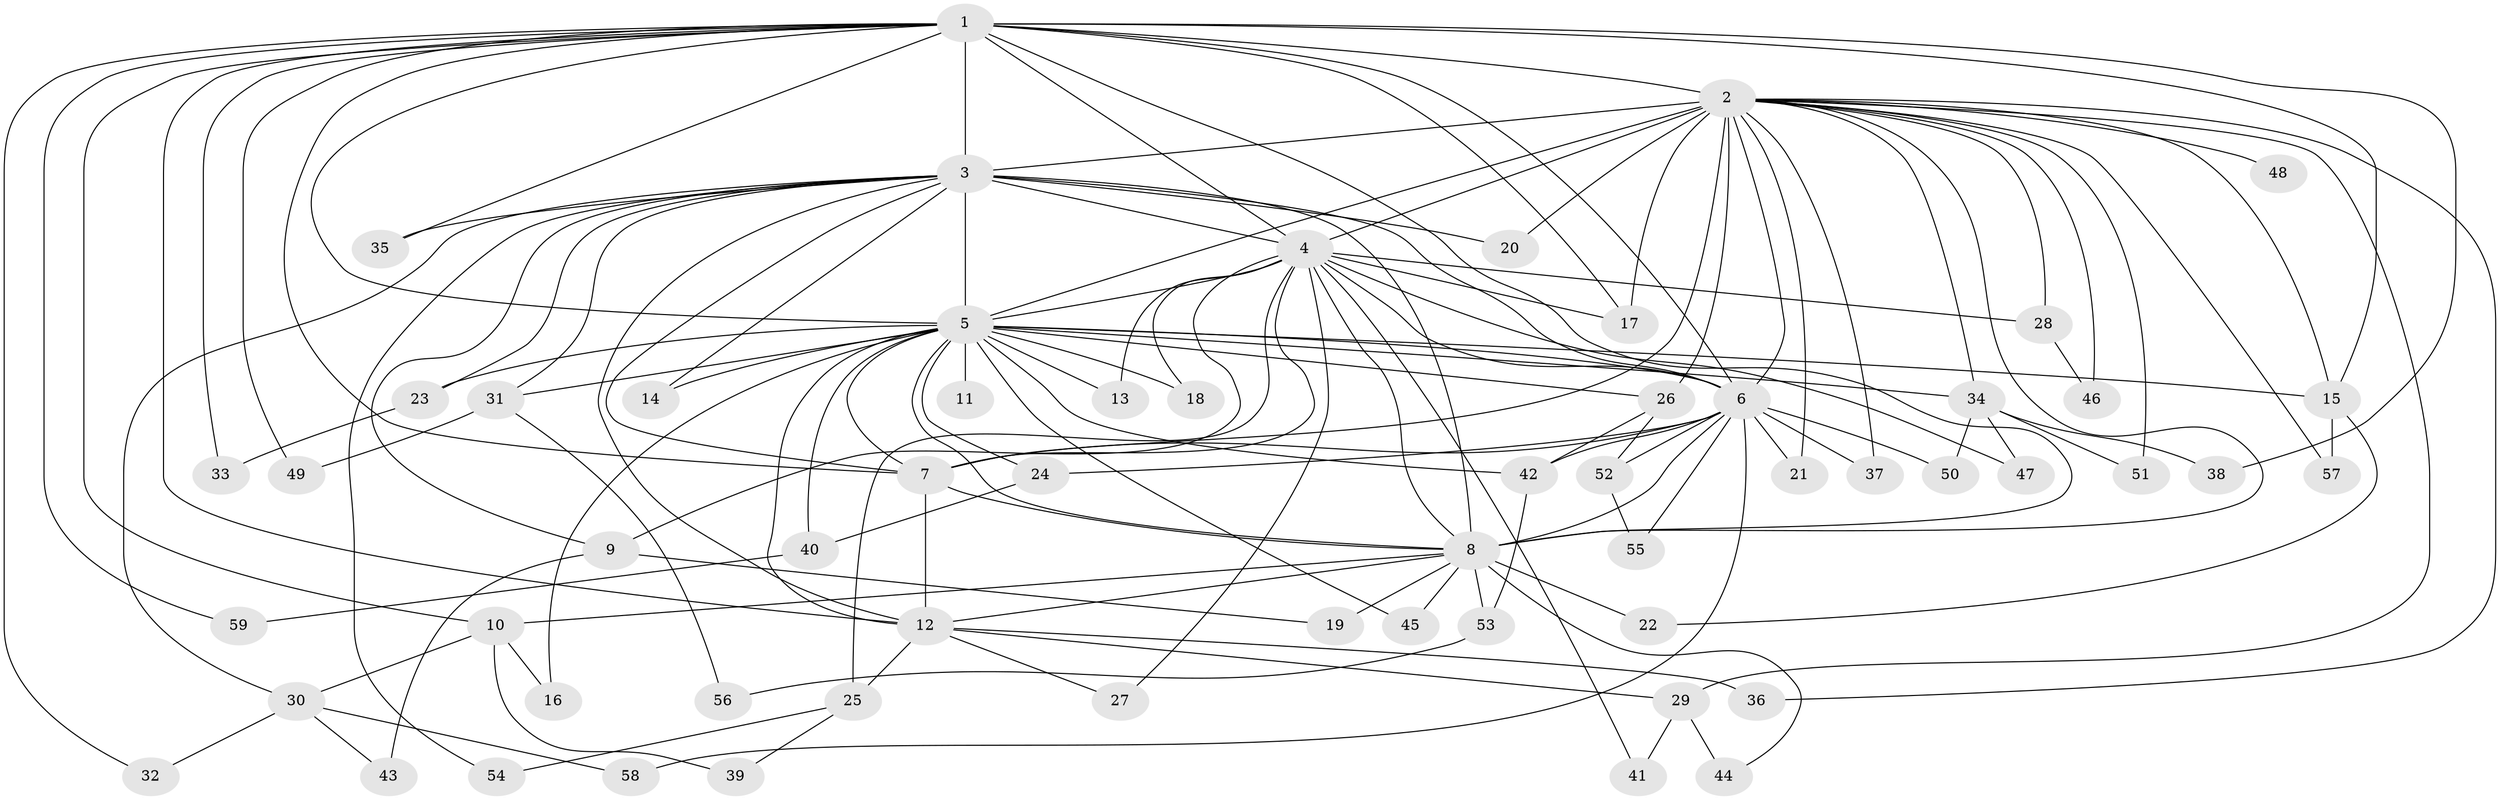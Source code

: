 // original degree distribution, {22: 0.012048192771084338, 15: 0.012048192771084338, 17: 0.03614457831325301, 24: 0.012048192771084338, 19: 0.012048192771084338, 28: 0.012048192771084338, 18: 0.024096385542168676, 4: 0.10843373493975904, 5: 0.03614457831325301, 2: 0.6024096385542169, 3: 0.12048192771084337, 6: 0.012048192771084338}
// Generated by graph-tools (version 1.1) at 2025/49/03/04/25 22:49:44]
// undirected, 59 vertices, 134 edges
graph export_dot {
  node [color=gray90,style=filled];
  1;
  2;
  3;
  4;
  5;
  6;
  7;
  8;
  9;
  10;
  11;
  12;
  13;
  14;
  15;
  16;
  17;
  18;
  19;
  20;
  21;
  22;
  23;
  24;
  25;
  26;
  27;
  28;
  29;
  30;
  31;
  32;
  33;
  34;
  35;
  36;
  37;
  38;
  39;
  40;
  41;
  42;
  43;
  44;
  45;
  46;
  47;
  48;
  49;
  50;
  51;
  52;
  53;
  54;
  55;
  56;
  57;
  58;
  59;
  1 -- 2 [weight=2.0];
  1 -- 3 [weight=3.0];
  1 -- 4 [weight=1.0];
  1 -- 5 [weight=2.0];
  1 -- 6 [weight=1.0];
  1 -- 7 [weight=1.0];
  1 -- 8 [weight=1.0];
  1 -- 10 [weight=1.0];
  1 -- 12 [weight=1.0];
  1 -- 15 [weight=2.0];
  1 -- 17 [weight=1.0];
  1 -- 32 [weight=1.0];
  1 -- 33 [weight=1.0];
  1 -- 35 [weight=1.0];
  1 -- 38 [weight=1.0];
  1 -- 49 [weight=1.0];
  1 -- 59 [weight=1.0];
  2 -- 3 [weight=4.0];
  2 -- 4 [weight=2.0];
  2 -- 5 [weight=2.0];
  2 -- 6 [weight=2.0];
  2 -- 7 [weight=2.0];
  2 -- 8 [weight=2.0];
  2 -- 15 [weight=1.0];
  2 -- 17 [weight=1.0];
  2 -- 20 [weight=1.0];
  2 -- 21 [weight=1.0];
  2 -- 26 [weight=5.0];
  2 -- 28 [weight=1.0];
  2 -- 29 [weight=1.0];
  2 -- 34 [weight=1.0];
  2 -- 36 [weight=1.0];
  2 -- 37 [weight=1.0];
  2 -- 46 [weight=1.0];
  2 -- 48 [weight=1.0];
  2 -- 51 [weight=1.0];
  2 -- 57 [weight=1.0];
  3 -- 4 [weight=2.0];
  3 -- 5 [weight=2.0];
  3 -- 6 [weight=3.0];
  3 -- 7 [weight=3.0];
  3 -- 8 [weight=3.0];
  3 -- 9 [weight=1.0];
  3 -- 12 [weight=1.0];
  3 -- 14 [weight=2.0];
  3 -- 20 [weight=1.0];
  3 -- 23 [weight=1.0];
  3 -- 30 [weight=1.0];
  3 -- 31 [weight=1.0];
  3 -- 35 [weight=1.0];
  3 -- 54 [weight=1.0];
  4 -- 5 [weight=1.0];
  4 -- 6 [weight=1.0];
  4 -- 7 [weight=2.0];
  4 -- 8 [weight=1.0];
  4 -- 9 [weight=1.0];
  4 -- 13 [weight=1.0];
  4 -- 17 [weight=1.0];
  4 -- 18 [weight=1.0];
  4 -- 25 [weight=1.0];
  4 -- 27 [weight=1.0];
  4 -- 28 [weight=1.0];
  4 -- 41 [weight=1.0];
  4 -- 47 [weight=1.0];
  5 -- 6 [weight=1.0];
  5 -- 7 [weight=1.0];
  5 -- 8 [weight=1.0];
  5 -- 11 [weight=1.0];
  5 -- 12 [weight=2.0];
  5 -- 13 [weight=1.0];
  5 -- 14 [weight=1.0];
  5 -- 15 [weight=2.0];
  5 -- 16 [weight=1.0];
  5 -- 18 [weight=1.0];
  5 -- 23 [weight=1.0];
  5 -- 24 [weight=1.0];
  5 -- 26 [weight=1.0];
  5 -- 31 [weight=1.0];
  5 -- 34 [weight=1.0];
  5 -- 40 [weight=1.0];
  5 -- 42 [weight=1.0];
  5 -- 45 [weight=1.0];
  6 -- 7 [weight=1.0];
  6 -- 8 [weight=1.0];
  6 -- 21 [weight=1.0];
  6 -- 24 [weight=1.0];
  6 -- 37 [weight=1.0];
  6 -- 42 [weight=1.0];
  6 -- 50 [weight=1.0];
  6 -- 52 [weight=1.0];
  6 -- 55 [weight=1.0];
  6 -- 58 [weight=1.0];
  7 -- 8 [weight=1.0];
  7 -- 12 [weight=7.0];
  8 -- 10 [weight=1.0];
  8 -- 12 [weight=1.0];
  8 -- 19 [weight=1.0];
  8 -- 22 [weight=1.0];
  8 -- 44 [weight=1.0];
  8 -- 45 [weight=1.0];
  8 -- 53 [weight=1.0];
  9 -- 19 [weight=1.0];
  9 -- 43 [weight=1.0];
  10 -- 16 [weight=1.0];
  10 -- 30 [weight=1.0];
  10 -- 39 [weight=1.0];
  12 -- 25 [weight=1.0];
  12 -- 27 [weight=1.0];
  12 -- 29 [weight=1.0];
  12 -- 36 [weight=1.0];
  15 -- 22 [weight=1.0];
  15 -- 57 [weight=1.0];
  23 -- 33 [weight=1.0];
  24 -- 40 [weight=1.0];
  25 -- 39 [weight=1.0];
  25 -- 54 [weight=1.0];
  26 -- 42 [weight=1.0];
  26 -- 52 [weight=1.0];
  28 -- 46 [weight=1.0];
  29 -- 41 [weight=1.0];
  29 -- 44 [weight=1.0];
  30 -- 32 [weight=1.0];
  30 -- 43 [weight=1.0];
  30 -- 58 [weight=1.0];
  31 -- 49 [weight=1.0];
  31 -- 56 [weight=1.0];
  34 -- 38 [weight=1.0];
  34 -- 47 [weight=1.0];
  34 -- 50 [weight=1.0];
  34 -- 51 [weight=1.0];
  40 -- 59 [weight=1.0];
  42 -- 53 [weight=1.0];
  52 -- 55 [weight=1.0];
  53 -- 56 [weight=1.0];
}
